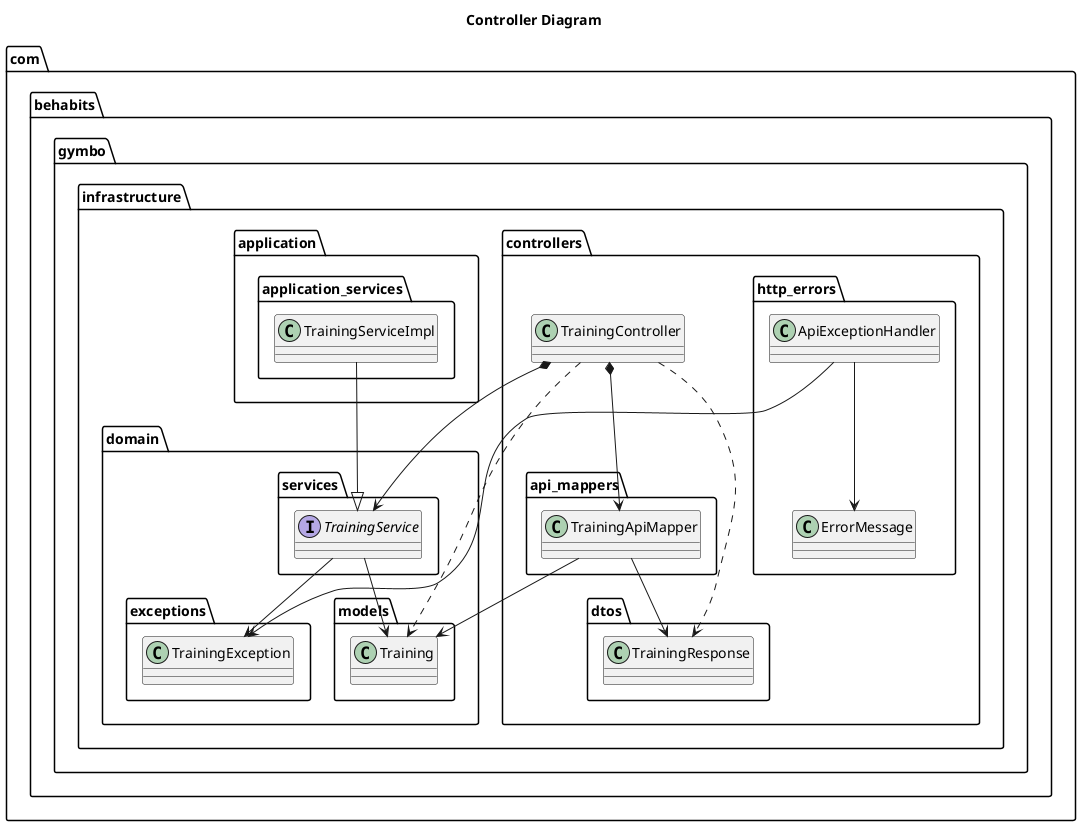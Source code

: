 @startuml
title Controller Diagram
package com.behabits.gymbo {
    package infrastructure {
        package controllers {
            class TrainingController
            package http_errors {
                class ErrorMessage
                class ApiExceptionHandler
            }
            package api_mappers {
                TrainingController *--> TrainingApiMapper
                class TrainingApiMapper
            }
            package dtos {
                TrainingController ..> TrainingResponse
                class TrainingResponse
            }
            TrainingApiMapper --> TrainingResponse
            ApiExceptionHandler --> ErrorMessage
    }
    package domain {
        package services {
            interface TrainingService
            TrainingController *--> TrainingService

        }
        package models {
            TrainingApiMapper --> Training
            TrainingController ..> Training
            class Training
        }
        package exceptions {
            ApiExceptionHandler --> TrainingException
            class TrainingException
        }
        TrainingService --> Training
        TrainingService --> TrainingException
    }
    package application {
        package application_services {
        TrainingServiceImpl --|> TrainingService
            class TrainingServiceImpl
        }
    }
}

@enduml